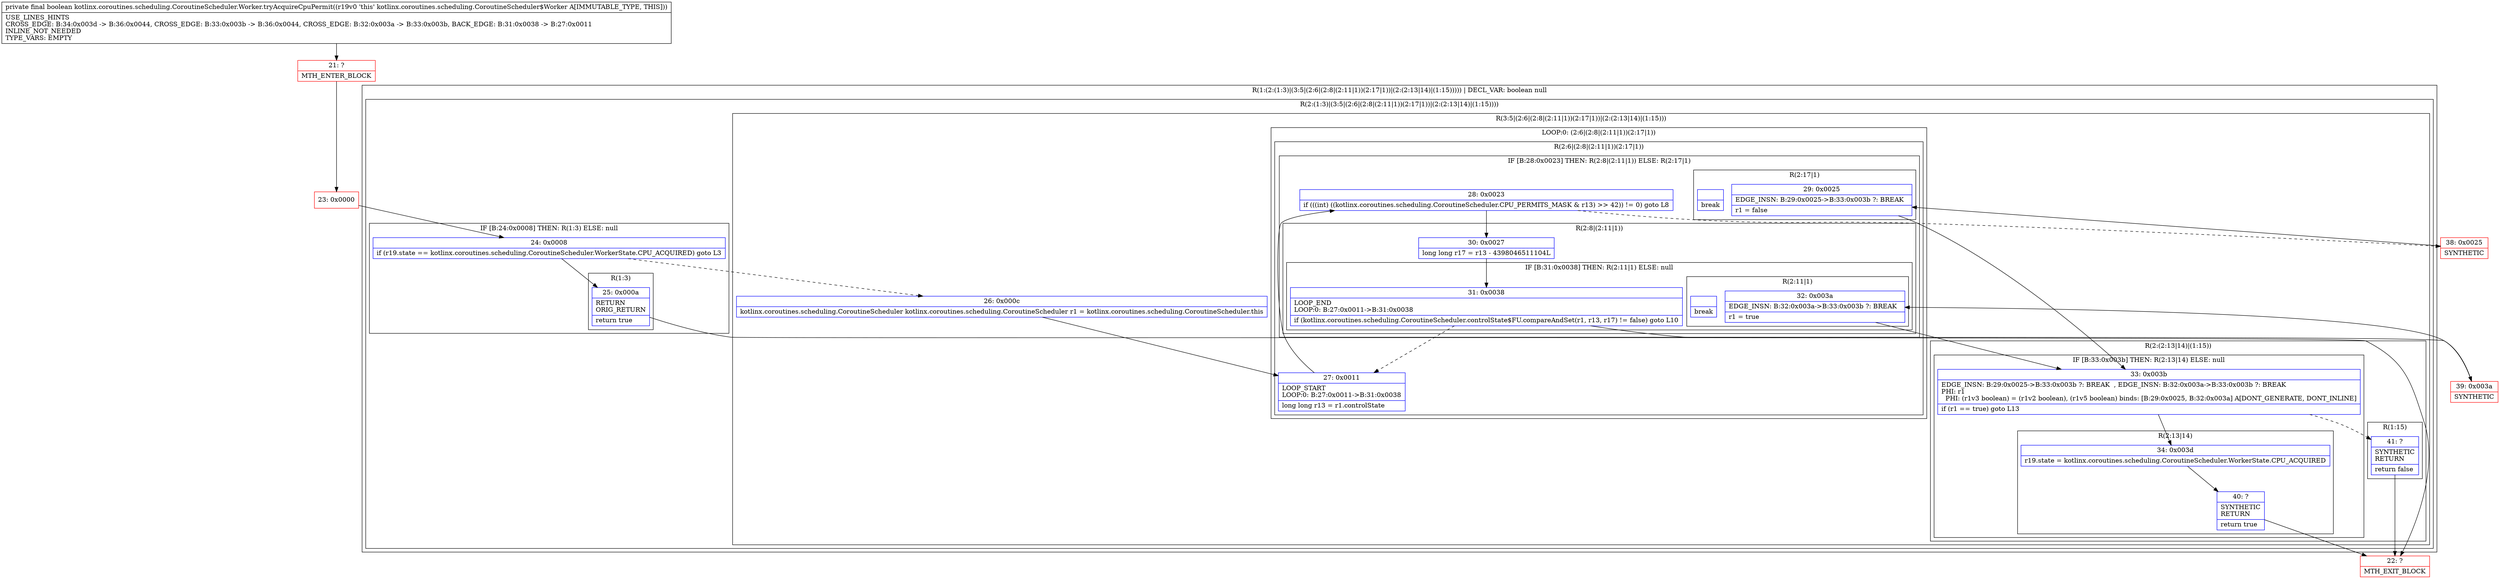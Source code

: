 digraph "CFG forkotlinx.coroutines.scheduling.CoroutineScheduler.Worker.tryAcquireCpuPermit()Z" {
subgraph cluster_Region_2051026674 {
label = "R(1:(2:(1:3)|(3:5|(2:6|(2:8|(2:11|1))(2:17|1))|(2:(2:13|14)|(1:15))))) | DECL_VAR: boolean null\l";
node [shape=record,color=blue];
subgraph cluster_Region_448999613 {
label = "R(2:(1:3)|(3:5|(2:6|(2:8|(2:11|1))(2:17|1))|(2:(2:13|14)|(1:15))))";
node [shape=record,color=blue];
subgraph cluster_IfRegion_1933643157 {
label = "IF [B:24:0x0008] THEN: R(1:3) ELSE: null";
node [shape=record,color=blue];
Node_24 [shape=record,label="{24\:\ 0x0008|if (r19.state == kotlinx.coroutines.scheduling.CoroutineScheduler.WorkerState.CPU_ACQUIRED) goto L3\l}"];
subgraph cluster_Region_517328745 {
label = "R(1:3)";
node [shape=record,color=blue];
Node_25 [shape=record,label="{25\:\ 0x000a|RETURN\lORIG_RETURN\l|return true\l}"];
}
}
subgraph cluster_Region_2013251585 {
label = "R(3:5|(2:6|(2:8|(2:11|1))(2:17|1))|(2:(2:13|14)|(1:15)))";
node [shape=record,color=blue];
Node_26 [shape=record,label="{26\:\ 0x000c|kotlinx.coroutines.scheduling.CoroutineScheduler kotlinx.coroutines.scheduling.CoroutineScheduler r1 = kotlinx.coroutines.scheduling.CoroutineScheduler.this\l}"];
subgraph cluster_LoopRegion_1704543743 {
label = "LOOP:0: (2:6|(2:8|(2:11|1))(2:17|1))";
node [shape=record,color=blue];
subgraph cluster_Region_2014970231 {
label = "R(2:6|(2:8|(2:11|1))(2:17|1))";
node [shape=record,color=blue];
Node_27 [shape=record,label="{27\:\ 0x0011|LOOP_START\lLOOP:0: B:27:0x0011\-\>B:31:0x0038\l|long long r13 = r1.controlState\l}"];
subgraph cluster_IfRegion_643758106 {
label = "IF [B:28:0x0023] THEN: R(2:8|(2:11|1)) ELSE: R(2:17|1)";
node [shape=record,color=blue];
Node_28 [shape=record,label="{28\:\ 0x0023|if (((int) ((kotlinx.coroutines.scheduling.CoroutineScheduler.CPU_PERMITS_MASK & r13) \>\> 42)) != 0) goto L8\l}"];
subgraph cluster_Region_795378448 {
label = "R(2:8|(2:11|1))";
node [shape=record,color=blue];
Node_30 [shape=record,label="{30\:\ 0x0027|long long r17 = r13 \- 4398046511104L\l}"];
subgraph cluster_IfRegion_1540622839 {
label = "IF [B:31:0x0038] THEN: R(2:11|1) ELSE: null";
node [shape=record,color=blue];
Node_31 [shape=record,label="{31\:\ 0x0038|LOOP_END\lLOOP:0: B:27:0x0011\-\>B:31:0x0038\l|if (kotlinx.coroutines.scheduling.CoroutineScheduler.controlState$FU.compareAndSet(r1, r13, r17) != false) goto L10\l}"];
subgraph cluster_Region_2083587231 {
label = "R(2:11|1)";
node [shape=record,color=blue];
Node_32 [shape=record,label="{32\:\ 0x003a|EDGE_INSN: B:32:0x003a\-\>B:33:0x003b ?: BREAK  \l|r1 = true\l}"];
Node_InsnContainer_1717360425 [shape=record,label="{|break\l}"];
}
}
}
subgraph cluster_Region_122764851 {
label = "R(2:17|1)";
node [shape=record,color=blue];
Node_29 [shape=record,label="{29\:\ 0x0025|EDGE_INSN: B:29:0x0025\-\>B:33:0x003b ?: BREAK  \l|r1 = false\l}"];
Node_InsnContainer_495600594 [shape=record,label="{|break\l}"];
}
}
}
}
subgraph cluster_Region_764701069 {
label = "R(2:(2:13|14)|(1:15))";
node [shape=record,color=blue];
subgraph cluster_IfRegion_42825597 {
label = "IF [B:33:0x003b] THEN: R(2:13|14) ELSE: null";
node [shape=record,color=blue];
Node_33 [shape=record,label="{33\:\ 0x003b|EDGE_INSN: B:29:0x0025\-\>B:33:0x003b ?: BREAK  , EDGE_INSN: B:32:0x003a\-\>B:33:0x003b ?: BREAK  \lPHI: r1 \l  PHI: (r1v3 boolean) = (r1v2 boolean), (r1v5 boolean) binds: [B:29:0x0025, B:32:0x003a] A[DONT_GENERATE, DONT_INLINE]\l|if (r1 == true) goto L13\l}"];
subgraph cluster_Region_40373658 {
label = "R(2:13|14)";
node [shape=record,color=blue];
Node_34 [shape=record,label="{34\:\ 0x003d|r19.state = kotlinx.coroutines.scheduling.CoroutineScheduler.WorkerState.CPU_ACQUIRED\l}"];
Node_40 [shape=record,label="{40\:\ ?|SYNTHETIC\lRETURN\l|return true\l}"];
}
}
subgraph cluster_Region_1303595734 {
label = "R(1:15)";
node [shape=record,color=blue];
Node_41 [shape=record,label="{41\:\ ?|SYNTHETIC\lRETURN\l|return false\l}"];
}
}
}
}
}
Node_21 [shape=record,color=red,label="{21\:\ ?|MTH_ENTER_BLOCK\l}"];
Node_23 [shape=record,color=red,label="{23\:\ 0x0000}"];
Node_22 [shape=record,color=red,label="{22\:\ ?|MTH_EXIT_BLOCK\l}"];
Node_39 [shape=record,color=red,label="{39\:\ 0x003a|SYNTHETIC\l}"];
Node_38 [shape=record,color=red,label="{38\:\ 0x0025|SYNTHETIC\l}"];
MethodNode[shape=record,label="{private final boolean kotlinx.coroutines.scheduling.CoroutineScheduler.Worker.tryAcquireCpuPermit((r19v0 'this' kotlinx.coroutines.scheduling.CoroutineScheduler$Worker A[IMMUTABLE_TYPE, THIS]))  | USE_LINES_HINTS\lCROSS_EDGE: B:34:0x003d \-\> B:36:0x0044, CROSS_EDGE: B:33:0x003b \-\> B:36:0x0044, CROSS_EDGE: B:32:0x003a \-\> B:33:0x003b, BACK_EDGE: B:31:0x0038 \-\> B:27:0x0011\lINLINE_NOT_NEEDED\lTYPE_VARS: EMPTY\l}"];
MethodNode -> Node_21;Node_24 -> Node_25;
Node_24 -> Node_26[style=dashed];
Node_25 -> Node_22;
Node_26 -> Node_27;
Node_27 -> Node_28;
Node_28 -> Node_30;
Node_28 -> Node_38[style=dashed];
Node_30 -> Node_31;
Node_31 -> Node_27[style=dashed];
Node_31 -> Node_39;
Node_32 -> Node_33;
Node_29 -> Node_33;
Node_33 -> Node_34;
Node_33 -> Node_41[style=dashed];
Node_34 -> Node_40;
Node_40 -> Node_22;
Node_41 -> Node_22;
Node_21 -> Node_23;
Node_23 -> Node_24;
Node_39 -> Node_32;
Node_38 -> Node_29;
}

